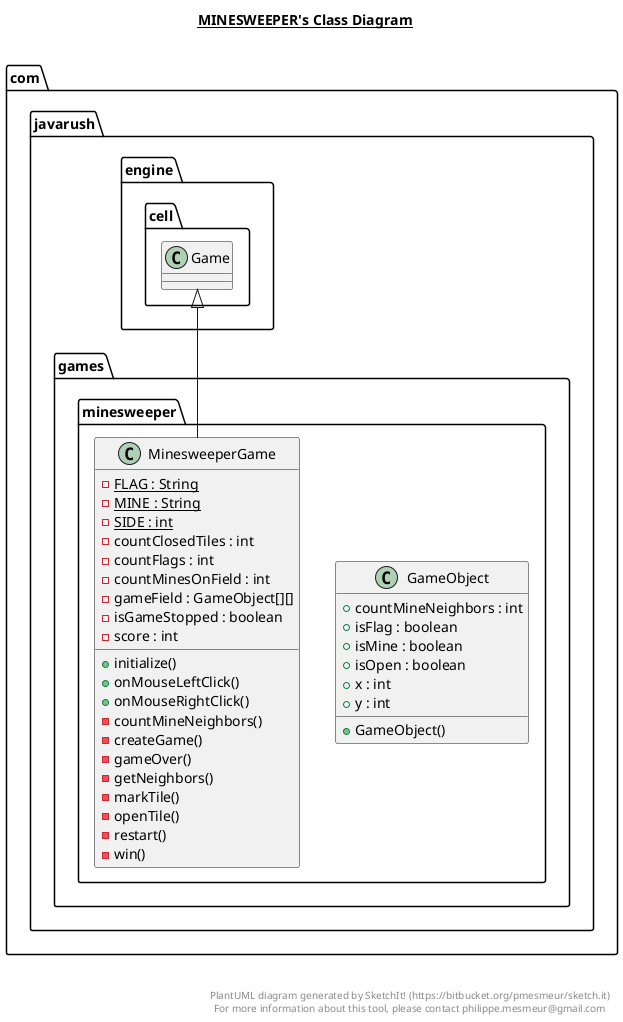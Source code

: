 @startuml

title __MINESWEEPER's Class Diagram__\n

  namespace com.javarush.games.minesweeper {
    class com.javarush.games.minesweeper.GameObject {
        + countMineNeighbors : int
        + isFlag : boolean
        + isMine : boolean
        + isOpen : boolean
        + x : int
        + y : int
        + GameObject()
    }
  }
  

  namespace com.javarush.games.minesweeper {
    class com.javarush.games.minesweeper.MinesweeperGame {
        {static} - FLAG : String
        {static} - MINE : String
        {static} - SIDE : int
        - countClosedTiles : int
        - countFlags : int
        - countMinesOnField : int
        - gameField : GameObject[][]
        - isGameStopped : boolean
        - score : int
        + initialize()
        + onMouseLeftClick()
        + onMouseRightClick()
        - countMineNeighbors()
        - createGame()
        - gameOver()
        - getNeighbors()
        - markTile()
        - openTile()
        - restart()
        - win()
    }
  }
  

  com.javarush.games.minesweeper.MinesweeperGame -up-|> com.javarush.engine.cell.Game


right footer


PlantUML diagram generated by SketchIt! (https://bitbucket.org/pmesmeur/sketch.it)
For more information about this tool, please contact philippe.mesmeur@gmail.com
endfooter

@enduml
